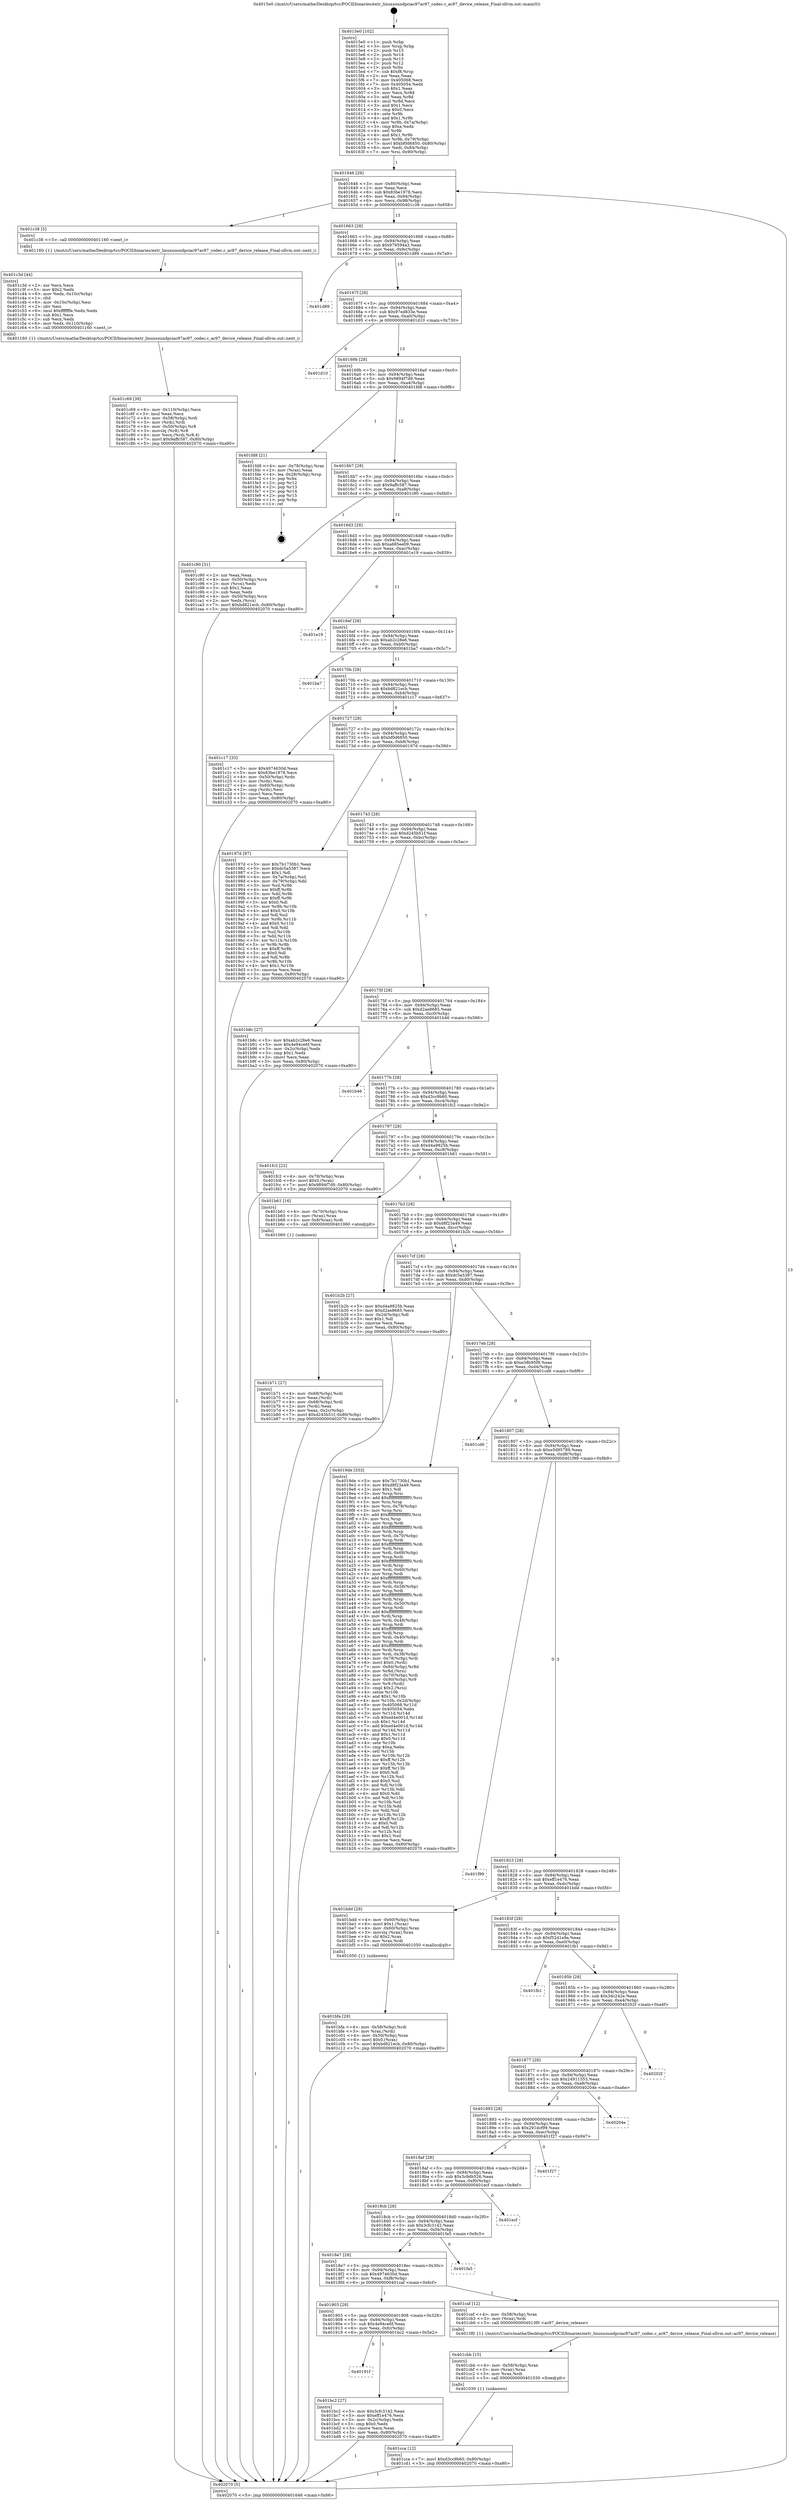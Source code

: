 digraph "0x4015e0" {
  label = "0x4015e0 (/mnt/c/Users/mathe/Desktop/tcc/POCII/binaries/extr_linuxsoundpciac97ac97_codec.c_ac97_device_release_Final-ollvm.out::main(0))"
  labelloc = "t"
  node[shape=record]

  Entry [label="",width=0.3,height=0.3,shape=circle,fillcolor=black,style=filled]
  "0x401646" [label="{
     0x401646 [29]\l
     | [instrs]\l
     &nbsp;&nbsp;0x401646 \<+3\>: mov -0x80(%rbp),%eax\l
     &nbsp;&nbsp;0x401649 \<+2\>: mov %eax,%ecx\l
     &nbsp;&nbsp;0x40164b \<+6\>: sub $0x83be1978,%ecx\l
     &nbsp;&nbsp;0x401651 \<+6\>: mov %eax,-0x94(%rbp)\l
     &nbsp;&nbsp;0x401657 \<+6\>: mov %ecx,-0x98(%rbp)\l
     &nbsp;&nbsp;0x40165d \<+6\>: je 0000000000401c38 \<main+0x658\>\l
  }"]
  "0x401c38" [label="{
     0x401c38 [5]\l
     | [instrs]\l
     &nbsp;&nbsp;0x401c38 \<+5\>: call 0000000000401160 \<next_i\>\l
     | [calls]\l
     &nbsp;&nbsp;0x401160 \{1\} (/mnt/c/Users/mathe/Desktop/tcc/POCII/binaries/extr_linuxsoundpciac97ac97_codec.c_ac97_device_release_Final-ollvm.out::next_i)\l
  }"]
  "0x401663" [label="{
     0x401663 [28]\l
     | [instrs]\l
     &nbsp;&nbsp;0x401663 \<+5\>: jmp 0000000000401668 \<main+0x88\>\l
     &nbsp;&nbsp;0x401668 \<+6\>: mov -0x94(%rbp),%eax\l
     &nbsp;&nbsp;0x40166e \<+5\>: sub $0x979594a3,%eax\l
     &nbsp;&nbsp;0x401673 \<+6\>: mov %eax,-0x9c(%rbp)\l
     &nbsp;&nbsp;0x401679 \<+6\>: je 0000000000401d89 \<main+0x7a9\>\l
  }"]
  Exit [label="",width=0.3,height=0.3,shape=circle,fillcolor=black,style=filled,peripheries=2]
  "0x401d89" [label="{
     0x401d89\l
  }", style=dashed]
  "0x40167f" [label="{
     0x40167f [28]\l
     | [instrs]\l
     &nbsp;&nbsp;0x40167f \<+5\>: jmp 0000000000401684 \<main+0xa4\>\l
     &nbsp;&nbsp;0x401684 \<+6\>: mov -0x94(%rbp),%eax\l
     &nbsp;&nbsp;0x40168a \<+5\>: sub $0x97ed833e,%eax\l
     &nbsp;&nbsp;0x40168f \<+6\>: mov %eax,-0xa0(%rbp)\l
     &nbsp;&nbsp;0x401695 \<+6\>: je 0000000000401d10 \<main+0x730\>\l
  }"]
  "0x401cca" [label="{
     0x401cca [12]\l
     | [instrs]\l
     &nbsp;&nbsp;0x401cca \<+7\>: movl $0xd3cc9b60,-0x80(%rbp)\l
     &nbsp;&nbsp;0x401cd1 \<+5\>: jmp 0000000000402070 \<main+0xa90\>\l
  }"]
  "0x401d10" [label="{
     0x401d10\l
  }", style=dashed]
  "0x40169b" [label="{
     0x40169b [28]\l
     | [instrs]\l
     &nbsp;&nbsp;0x40169b \<+5\>: jmp 00000000004016a0 \<main+0xc0\>\l
     &nbsp;&nbsp;0x4016a0 \<+6\>: mov -0x94(%rbp),%eax\l
     &nbsp;&nbsp;0x4016a6 \<+5\>: sub $0x9894f7d9,%eax\l
     &nbsp;&nbsp;0x4016ab \<+6\>: mov %eax,-0xa4(%rbp)\l
     &nbsp;&nbsp;0x4016b1 \<+6\>: je 0000000000401fd8 \<main+0x9f8\>\l
  }"]
  "0x401cbb" [label="{
     0x401cbb [15]\l
     | [instrs]\l
     &nbsp;&nbsp;0x401cbb \<+4\>: mov -0x58(%rbp),%rax\l
     &nbsp;&nbsp;0x401cbf \<+3\>: mov (%rax),%rax\l
     &nbsp;&nbsp;0x401cc2 \<+3\>: mov %rax,%rdi\l
     &nbsp;&nbsp;0x401cc5 \<+5\>: call 0000000000401030 \<free@plt\>\l
     | [calls]\l
     &nbsp;&nbsp;0x401030 \{1\} (unknown)\l
  }"]
  "0x401fd8" [label="{
     0x401fd8 [21]\l
     | [instrs]\l
     &nbsp;&nbsp;0x401fd8 \<+4\>: mov -0x78(%rbp),%rax\l
     &nbsp;&nbsp;0x401fdc \<+2\>: mov (%rax),%eax\l
     &nbsp;&nbsp;0x401fde \<+4\>: lea -0x28(%rbp),%rsp\l
     &nbsp;&nbsp;0x401fe2 \<+1\>: pop %rbx\l
     &nbsp;&nbsp;0x401fe3 \<+2\>: pop %r12\l
     &nbsp;&nbsp;0x401fe5 \<+2\>: pop %r13\l
     &nbsp;&nbsp;0x401fe7 \<+2\>: pop %r14\l
     &nbsp;&nbsp;0x401fe9 \<+2\>: pop %r15\l
     &nbsp;&nbsp;0x401feb \<+1\>: pop %rbp\l
     &nbsp;&nbsp;0x401fec \<+1\>: ret\l
  }"]
  "0x4016b7" [label="{
     0x4016b7 [28]\l
     | [instrs]\l
     &nbsp;&nbsp;0x4016b7 \<+5\>: jmp 00000000004016bc \<main+0xdc\>\l
     &nbsp;&nbsp;0x4016bc \<+6\>: mov -0x94(%rbp),%eax\l
     &nbsp;&nbsp;0x4016c2 \<+5\>: sub $0x9affc587,%eax\l
     &nbsp;&nbsp;0x4016c7 \<+6\>: mov %eax,-0xa8(%rbp)\l
     &nbsp;&nbsp;0x4016cd \<+6\>: je 0000000000401c90 \<main+0x6b0\>\l
  }"]
  "0x401c69" [label="{
     0x401c69 [39]\l
     | [instrs]\l
     &nbsp;&nbsp;0x401c69 \<+6\>: mov -0x110(%rbp),%ecx\l
     &nbsp;&nbsp;0x401c6f \<+3\>: imul %eax,%ecx\l
     &nbsp;&nbsp;0x401c72 \<+4\>: mov -0x58(%rbp),%rdi\l
     &nbsp;&nbsp;0x401c76 \<+3\>: mov (%rdi),%rdi\l
     &nbsp;&nbsp;0x401c79 \<+4\>: mov -0x50(%rbp),%r8\l
     &nbsp;&nbsp;0x401c7d \<+3\>: movslq (%r8),%r8\l
     &nbsp;&nbsp;0x401c80 \<+4\>: mov %ecx,(%rdi,%r8,4)\l
     &nbsp;&nbsp;0x401c84 \<+7\>: movl $0x9affc587,-0x80(%rbp)\l
     &nbsp;&nbsp;0x401c8b \<+5\>: jmp 0000000000402070 \<main+0xa90\>\l
  }"]
  "0x401c90" [label="{
     0x401c90 [31]\l
     | [instrs]\l
     &nbsp;&nbsp;0x401c90 \<+2\>: xor %eax,%eax\l
     &nbsp;&nbsp;0x401c92 \<+4\>: mov -0x50(%rbp),%rcx\l
     &nbsp;&nbsp;0x401c96 \<+2\>: mov (%rcx),%edx\l
     &nbsp;&nbsp;0x401c98 \<+3\>: sub $0x1,%eax\l
     &nbsp;&nbsp;0x401c9b \<+2\>: sub %eax,%edx\l
     &nbsp;&nbsp;0x401c9d \<+4\>: mov -0x50(%rbp),%rcx\l
     &nbsp;&nbsp;0x401ca1 \<+2\>: mov %edx,(%rcx)\l
     &nbsp;&nbsp;0x401ca3 \<+7\>: movl $0xbd821ecb,-0x80(%rbp)\l
     &nbsp;&nbsp;0x401caa \<+5\>: jmp 0000000000402070 \<main+0xa90\>\l
  }"]
  "0x4016d3" [label="{
     0x4016d3 [28]\l
     | [instrs]\l
     &nbsp;&nbsp;0x4016d3 \<+5\>: jmp 00000000004016d8 \<main+0xf8\>\l
     &nbsp;&nbsp;0x4016d8 \<+6\>: mov -0x94(%rbp),%eax\l
     &nbsp;&nbsp;0x4016de \<+5\>: sub $0xa685ee09,%eax\l
     &nbsp;&nbsp;0x4016e3 \<+6\>: mov %eax,-0xac(%rbp)\l
     &nbsp;&nbsp;0x4016e9 \<+6\>: je 0000000000401e19 \<main+0x839\>\l
  }"]
  "0x401c3d" [label="{
     0x401c3d [44]\l
     | [instrs]\l
     &nbsp;&nbsp;0x401c3d \<+2\>: xor %ecx,%ecx\l
     &nbsp;&nbsp;0x401c3f \<+5\>: mov $0x2,%edx\l
     &nbsp;&nbsp;0x401c44 \<+6\>: mov %edx,-0x10c(%rbp)\l
     &nbsp;&nbsp;0x401c4a \<+1\>: cltd\l
     &nbsp;&nbsp;0x401c4b \<+6\>: mov -0x10c(%rbp),%esi\l
     &nbsp;&nbsp;0x401c51 \<+2\>: idiv %esi\l
     &nbsp;&nbsp;0x401c53 \<+6\>: imul $0xfffffffe,%edx,%edx\l
     &nbsp;&nbsp;0x401c59 \<+3\>: sub $0x1,%ecx\l
     &nbsp;&nbsp;0x401c5c \<+2\>: sub %ecx,%edx\l
     &nbsp;&nbsp;0x401c5e \<+6\>: mov %edx,-0x110(%rbp)\l
     &nbsp;&nbsp;0x401c64 \<+5\>: call 0000000000401160 \<next_i\>\l
     | [calls]\l
     &nbsp;&nbsp;0x401160 \{1\} (/mnt/c/Users/mathe/Desktop/tcc/POCII/binaries/extr_linuxsoundpciac97ac97_codec.c_ac97_device_release_Final-ollvm.out::next_i)\l
  }"]
  "0x401e19" [label="{
     0x401e19\l
  }", style=dashed]
  "0x4016ef" [label="{
     0x4016ef [28]\l
     | [instrs]\l
     &nbsp;&nbsp;0x4016ef \<+5\>: jmp 00000000004016f4 \<main+0x114\>\l
     &nbsp;&nbsp;0x4016f4 \<+6\>: mov -0x94(%rbp),%eax\l
     &nbsp;&nbsp;0x4016fa \<+5\>: sub $0xab2c28e6,%eax\l
     &nbsp;&nbsp;0x4016ff \<+6\>: mov %eax,-0xb0(%rbp)\l
     &nbsp;&nbsp;0x401705 \<+6\>: je 0000000000401ba7 \<main+0x5c7\>\l
  }"]
  "0x401bfa" [label="{
     0x401bfa [29]\l
     | [instrs]\l
     &nbsp;&nbsp;0x401bfa \<+4\>: mov -0x58(%rbp),%rdi\l
     &nbsp;&nbsp;0x401bfe \<+3\>: mov %rax,(%rdi)\l
     &nbsp;&nbsp;0x401c01 \<+4\>: mov -0x50(%rbp),%rax\l
     &nbsp;&nbsp;0x401c05 \<+6\>: movl $0x0,(%rax)\l
     &nbsp;&nbsp;0x401c0b \<+7\>: movl $0xbd821ecb,-0x80(%rbp)\l
     &nbsp;&nbsp;0x401c12 \<+5\>: jmp 0000000000402070 \<main+0xa90\>\l
  }"]
  "0x401ba7" [label="{
     0x401ba7\l
  }", style=dashed]
  "0x40170b" [label="{
     0x40170b [28]\l
     | [instrs]\l
     &nbsp;&nbsp;0x40170b \<+5\>: jmp 0000000000401710 \<main+0x130\>\l
     &nbsp;&nbsp;0x401710 \<+6\>: mov -0x94(%rbp),%eax\l
     &nbsp;&nbsp;0x401716 \<+5\>: sub $0xbd821ecb,%eax\l
     &nbsp;&nbsp;0x40171b \<+6\>: mov %eax,-0xb4(%rbp)\l
     &nbsp;&nbsp;0x401721 \<+6\>: je 0000000000401c17 \<main+0x637\>\l
  }"]
  "0x40191f" [label="{
     0x40191f\l
  }", style=dashed]
  "0x401c17" [label="{
     0x401c17 [33]\l
     | [instrs]\l
     &nbsp;&nbsp;0x401c17 \<+5\>: mov $0x4974630d,%eax\l
     &nbsp;&nbsp;0x401c1c \<+5\>: mov $0x83be1978,%ecx\l
     &nbsp;&nbsp;0x401c21 \<+4\>: mov -0x50(%rbp),%rdx\l
     &nbsp;&nbsp;0x401c25 \<+2\>: mov (%rdx),%esi\l
     &nbsp;&nbsp;0x401c27 \<+4\>: mov -0x60(%rbp),%rdx\l
     &nbsp;&nbsp;0x401c2b \<+2\>: cmp (%rdx),%esi\l
     &nbsp;&nbsp;0x401c2d \<+3\>: cmovl %ecx,%eax\l
     &nbsp;&nbsp;0x401c30 \<+3\>: mov %eax,-0x80(%rbp)\l
     &nbsp;&nbsp;0x401c33 \<+5\>: jmp 0000000000402070 \<main+0xa90\>\l
  }"]
  "0x401727" [label="{
     0x401727 [28]\l
     | [instrs]\l
     &nbsp;&nbsp;0x401727 \<+5\>: jmp 000000000040172c \<main+0x14c\>\l
     &nbsp;&nbsp;0x40172c \<+6\>: mov -0x94(%rbp),%eax\l
     &nbsp;&nbsp;0x401732 \<+5\>: sub $0xbf0d6850,%eax\l
     &nbsp;&nbsp;0x401737 \<+6\>: mov %eax,-0xb8(%rbp)\l
     &nbsp;&nbsp;0x40173d \<+6\>: je 000000000040197d \<main+0x39d\>\l
  }"]
  "0x401bc2" [label="{
     0x401bc2 [27]\l
     | [instrs]\l
     &nbsp;&nbsp;0x401bc2 \<+5\>: mov $0x3cfc3142,%eax\l
     &nbsp;&nbsp;0x401bc7 \<+5\>: mov $0xeff1e476,%ecx\l
     &nbsp;&nbsp;0x401bcc \<+3\>: mov -0x2c(%rbp),%edx\l
     &nbsp;&nbsp;0x401bcf \<+3\>: cmp $0x0,%edx\l
     &nbsp;&nbsp;0x401bd2 \<+3\>: cmove %ecx,%eax\l
     &nbsp;&nbsp;0x401bd5 \<+3\>: mov %eax,-0x80(%rbp)\l
     &nbsp;&nbsp;0x401bd8 \<+5\>: jmp 0000000000402070 \<main+0xa90\>\l
  }"]
  "0x40197d" [label="{
     0x40197d [97]\l
     | [instrs]\l
     &nbsp;&nbsp;0x40197d \<+5\>: mov $0x7b1730b1,%eax\l
     &nbsp;&nbsp;0x401982 \<+5\>: mov $0xdc5a5387,%ecx\l
     &nbsp;&nbsp;0x401987 \<+2\>: mov $0x1,%dl\l
     &nbsp;&nbsp;0x401989 \<+4\>: mov -0x7a(%rbp),%sil\l
     &nbsp;&nbsp;0x40198d \<+4\>: mov -0x79(%rbp),%dil\l
     &nbsp;&nbsp;0x401991 \<+3\>: mov %sil,%r8b\l
     &nbsp;&nbsp;0x401994 \<+4\>: xor $0xff,%r8b\l
     &nbsp;&nbsp;0x401998 \<+3\>: mov %dil,%r9b\l
     &nbsp;&nbsp;0x40199b \<+4\>: xor $0xff,%r9b\l
     &nbsp;&nbsp;0x40199f \<+3\>: xor $0x0,%dl\l
     &nbsp;&nbsp;0x4019a2 \<+3\>: mov %r8b,%r10b\l
     &nbsp;&nbsp;0x4019a5 \<+4\>: and $0x0,%r10b\l
     &nbsp;&nbsp;0x4019a9 \<+3\>: and %dl,%sil\l
     &nbsp;&nbsp;0x4019ac \<+3\>: mov %r9b,%r11b\l
     &nbsp;&nbsp;0x4019af \<+4\>: and $0x0,%r11b\l
     &nbsp;&nbsp;0x4019b3 \<+3\>: and %dl,%dil\l
     &nbsp;&nbsp;0x4019b6 \<+3\>: or %sil,%r10b\l
     &nbsp;&nbsp;0x4019b9 \<+3\>: or %dil,%r11b\l
     &nbsp;&nbsp;0x4019bc \<+3\>: xor %r11b,%r10b\l
     &nbsp;&nbsp;0x4019bf \<+3\>: or %r9b,%r8b\l
     &nbsp;&nbsp;0x4019c2 \<+4\>: xor $0xff,%r8b\l
     &nbsp;&nbsp;0x4019c6 \<+3\>: or $0x0,%dl\l
     &nbsp;&nbsp;0x4019c9 \<+3\>: and %dl,%r8b\l
     &nbsp;&nbsp;0x4019cc \<+3\>: or %r8b,%r10b\l
     &nbsp;&nbsp;0x4019cf \<+4\>: test $0x1,%r10b\l
     &nbsp;&nbsp;0x4019d3 \<+3\>: cmovne %ecx,%eax\l
     &nbsp;&nbsp;0x4019d6 \<+3\>: mov %eax,-0x80(%rbp)\l
     &nbsp;&nbsp;0x4019d9 \<+5\>: jmp 0000000000402070 \<main+0xa90\>\l
  }"]
  "0x401743" [label="{
     0x401743 [28]\l
     | [instrs]\l
     &nbsp;&nbsp;0x401743 \<+5\>: jmp 0000000000401748 \<main+0x168\>\l
     &nbsp;&nbsp;0x401748 \<+6\>: mov -0x94(%rbp),%eax\l
     &nbsp;&nbsp;0x40174e \<+5\>: sub $0xd245b51f,%eax\l
     &nbsp;&nbsp;0x401753 \<+6\>: mov %eax,-0xbc(%rbp)\l
     &nbsp;&nbsp;0x401759 \<+6\>: je 0000000000401b8c \<main+0x5ac\>\l
  }"]
  "0x402070" [label="{
     0x402070 [5]\l
     | [instrs]\l
     &nbsp;&nbsp;0x402070 \<+5\>: jmp 0000000000401646 \<main+0x66\>\l
  }"]
  "0x4015e0" [label="{
     0x4015e0 [102]\l
     | [instrs]\l
     &nbsp;&nbsp;0x4015e0 \<+1\>: push %rbp\l
     &nbsp;&nbsp;0x4015e1 \<+3\>: mov %rsp,%rbp\l
     &nbsp;&nbsp;0x4015e4 \<+2\>: push %r15\l
     &nbsp;&nbsp;0x4015e6 \<+2\>: push %r14\l
     &nbsp;&nbsp;0x4015e8 \<+2\>: push %r13\l
     &nbsp;&nbsp;0x4015ea \<+2\>: push %r12\l
     &nbsp;&nbsp;0x4015ec \<+1\>: push %rbx\l
     &nbsp;&nbsp;0x4015ed \<+7\>: sub $0xf8,%rsp\l
     &nbsp;&nbsp;0x4015f4 \<+2\>: xor %eax,%eax\l
     &nbsp;&nbsp;0x4015f6 \<+7\>: mov 0x405068,%ecx\l
     &nbsp;&nbsp;0x4015fd \<+7\>: mov 0x405054,%edx\l
     &nbsp;&nbsp;0x401604 \<+3\>: sub $0x1,%eax\l
     &nbsp;&nbsp;0x401607 \<+3\>: mov %ecx,%r8d\l
     &nbsp;&nbsp;0x40160a \<+3\>: add %eax,%r8d\l
     &nbsp;&nbsp;0x40160d \<+4\>: imul %r8d,%ecx\l
     &nbsp;&nbsp;0x401611 \<+3\>: and $0x1,%ecx\l
     &nbsp;&nbsp;0x401614 \<+3\>: cmp $0x0,%ecx\l
     &nbsp;&nbsp;0x401617 \<+4\>: sete %r9b\l
     &nbsp;&nbsp;0x40161b \<+4\>: and $0x1,%r9b\l
     &nbsp;&nbsp;0x40161f \<+4\>: mov %r9b,-0x7a(%rbp)\l
     &nbsp;&nbsp;0x401623 \<+3\>: cmp $0xa,%edx\l
     &nbsp;&nbsp;0x401626 \<+4\>: setl %r9b\l
     &nbsp;&nbsp;0x40162a \<+4\>: and $0x1,%r9b\l
     &nbsp;&nbsp;0x40162e \<+4\>: mov %r9b,-0x79(%rbp)\l
     &nbsp;&nbsp;0x401632 \<+7\>: movl $0xbf0d6850,-0x80(%rbp)\l
     &nbsp;&nbsp;0x401639 \<+6\>: mov %edi,-0x84(%rbp)\l
     &nbsp;&nbsp;0x40163f \<+7\>: mov %rsi,-0x90(%rbp)\l
  }"]
  "0x401903" [label="{
     0x401903 [28]\l
     | [instrs]\l
     &nbsp;&nbsp;0x401903 \<+5\>: jmp 0000000000401908 \<main+0x328\>\l
     &nbsp;&nbsp;0x401908 \<+6\>: mov -0x94(%rbp),%eax\l
     &nbsp;&nbsp;0x40190e \<+5\>: sub $0x4e94ce6f,%eax\l
     &nbsp;&nbsp;0x401913 \<+6\>: mov %eax,-0xfc(%rbp)\l
     &nbsp;&nbsp;0x401919 \<+6\>: je 0000000000401bc2 \<main+0x5e2\>\l
  }"]
  "0x401b8c" [label="{
     0x401b8c [27]\l
     | [instrs]\l
     &nbsp;&nbsp;0x401b8c \<+5\>: mov $0xab2c28e6,%eax\l
     &nbsp;&nbsp;0x401b91 \<+5\>: mov $0x4e94ce6f,%ecx\l
     &nbsp;&nbsp;0x401b96 \<+3\>: mov -0x2c(%rbp),%edx\l
     &nbsp;&nbsp;0x401b99 \<+3\>: cmp $0x1,%edx\l
     &nbsp;&nbsp;0x401b9c \<+3\>: cmovl %ecx,%eax\l
     &nbsp;&nbsp;0x401b9f \<+3\>: mov %eax,-0x80(%rbp)\l
     &nbsp;&nbsp;0x401ba2 \<+5\>: jmp 0000000000402070 \<main+0xa90\>\l
  }"]
  "0x40175f" [label="{
     0x40175f [28]\l
     | [instrs]\l
     &nbsp;&nbsp;0x40175f \<+5\>: jmp 0000000000401764 \<main+0x184\>\l
     &nbsp;&nbsp;0x401764 \<+6\>: mov -0x94(%rbp),%eax\l
     &nbsp;&nbsp;0x40176a \<+5\>: sub $0xd2ae8685,%eax\l
     &nbsp;&nbsp;0x40176f \<+6\>: mov %eax,-0xc0(%rbp)\l
     &nbsp;&nbsp;0x401775 \<+6\>: je 0000000000401b46 \<main+0x566\>\l
  }"]
  "0x401caf" [label="{
     0x401caf [12]\l
     | [instrs]\l
     &nbsp;&nbsp;0x401caf \<+4\>: mov -0x58(%rbp),%rax\l
     &nbsp;&nbsp;0x401cb3 \<+3\>: mov (%rax),%rdi\l
     &nbsp;&nbsp;0x401cb6 \<+5\>: call 00000000004013f0 \<ac97_device_release\>\l
     | [calls]\l
     &nbsp;&nbsp;0x4013f0 \{1\} (/mnt/c/Users/mathe/Desktop/tcc/POCII/binaries/extr_linuxsoundpciac97ac97_codec.c_ac97_device_release_Final-ollvm.out::ac97_device_release)\l
  }"]
  "0x401b46" [label="{
     0x401b46\l
  }", style=dashed]
  "0x40177b" [label="{
     0x40177b [28]\l
     | [instrs]\l
     &nbsp;&nbsp;0x40177b \<+5\>: jmp 0000000000401780 \<main+0x1a0\>\l
     &nbsp;&nbsp;0x401780 \<+6\>: mov -0x94(%rbp),%eax\l
     &nbsp;&nbsp;0x401786 \<+5\>: sub $0xd3cc9b60,%eax\l
     &nbsp;&nbsp;0x40178b \<+6\>: mov %eax,-0xc4(%rbp)\l
     &nbsp;&nbsp;0x401791 \<+6\>: je 0000000000401fc2 \<main+0x9e2\>\l
  }"]
  "0x4018e7" [label="{
     0x4018e7 [28]\l
     | [instrs]\l
     &nbsp;&nbsp;0x4018e7 \<+5\>: jmp 00000000004018ec \<main+0x30c\>\l
     &nbsp;&nbsp;0x4018ec \<+6\>: mov -0x94(%rbp),%eax\l
     &nbsp;&nbsp;0x4018f2 \<+5\>: sub $0x4974630d,%eax\l
     &nbsp;&nbsp;0x4018f7 \<+6\>: mov %eax,-0xf8(%rbp)\l
     &nbsp;&nbsp;0x4018fd \<+6\>: je 0000000000401caf \<main+0x6cf\>\l
  }"]
  "0x401fc2" [label="{
     0x401fc2 [22]\l
     | [instrs]\l
     &nbsp;&nbsp;0x401fc2 \<+4\>: mov -0x78(%rbp),%rax\l
     &nbsp;&nbsp;0x401fc6 \<+6\>: movl $0x0,(%rax)\l
     &nbsp;&nbsp;0x401fcc \<+7\>: movl $0x9894f7d9,-0x80(%rbp)\l
     &nbsp;&nbsp;0x401fd3 \<+5\>: jmp 0000000000402070 \<main+0xa90\>\l
  }"]
  "0x401797" [label="{
     0x401797 [28]\l
     | [instrs]\l
     &nbsp;&nbsp;0x401797 \<+5\>: jmp 000000000040179c \<main+0x1bc\>\l
     &nbsp;&nbsp;0x40179c \<+6\>: mov -0x94(%rbp),%eax\l
     &nbsp;&nbsp;0x4017a2 \<+5\>: sub $0xd4a9825b,%eax\l
     &nbsp;&nbsp;0x4017a7 \<+6\>: mov %eax,-0xc8(%rbp)\l
     &nbsp;&nbsp;0x4017ad \<+6\>: je 0000000000401b61 \<main+0x581\>\l
  }"]
  "0x401fa5" [label="{
     0x401fa5\l
  }", style=dashed]
  "0x401b61" [label="{
     0x401b61 [16]\l
     | [instrs]\l
     &nbsp;&nbsp;0x401b61 \<+4\>: mov -0x70(%rbp),%rax\l
     &nbsp;&nbsp;0x401b65 \<+3\>: mov (%rax),%rax\l
     &nbsp;&nbsp;0x401b68 \<+4\>: mov 0x8(%rax),%rdi\l
     &nbsp;&nbsp;0x401b6c \<+5\>: call 0000000000401060 \<atoi@plt\>\l
     | [calls]\l
     &nbsp;&nbsp;0x401060 \{1\} (unknown)\l
  }"]
  "0x4017b3" [label="{
     0x4017b3 [28]\l
     | [instrs]\l
     &nbsp;&nbsp;0x4017b3 \<+5\>: jmp 00000000004017b8 \<main+0x1d8\>\l
     &nbsp;&nbsp;0x4017b8 \<+6\>: mov -0x94(%rbp),%eax\l
     &nbsp;&nbsp;0x4017be \<+5\>: sub $0xd8f23a49,%eax\l
     &nbsp;&nbsp;0x4017c3 \<+6\>: mov %eax,-0xcc(%rbp)\l
     &nbsp;&nbsp;0x4017c9 \<+6\>: je 0000000000401b2b \<main+0x54b\>\l
  }"]
  "0x4018cb" [label="{
     0x4018cb [28]\l
     | [instrs]\l
     &nbsp;&nbsp;0x4018cb \<+5\>: jmp 00000000004018d0 \<main+0x2f0\>\l
     &nbsp;&nbsp;0x4018d0 \<+6\>: mov -0x94(%rbp),%eax\l
     &nbsp;&nbsp;0x4018d6 \<+5\>: sub $0x3cfc3142,%eax\l
     &nbsp;&nbsp;0x4018db \<+6\>: mov %eax,-0xf4(%rbp)\l
     &nbsp;&nbsp;0x4018e1 \<+6\>: je 0000000000401fa5 \<main+0x9c5\>\l
  }"]
  "0x401b2b" [label="{
     0x401b2b [27]\l
     | [instrs]\l
     &nbsp;&nbsp;0x401b2b \<+5\>: mov $0xd4a9825b,%eax\l
     &nbsp;&nbsp;0x401b30 \<+5\>: mov $0xd2ae8685,%ecx\l
     &nbsp;&nbsp;0x401b35 \<+3\>: mov -0x2d(%rbp),%dl\l
     &nbsp;&nbsp;0x401b38 \<+3\>: test $0x1,%dl\l
     &nbsp;&nbsp;0x401b3b \<+3\>: cmovne %ecx,%eax\l
     &nbsp;&nbsp;0x401b3e \<+3\>: mov %eax,-0x80(%rbp)\l
     &nbsp;&nbsp;0x401b41 \<+5\>: jmp 0000000000402070 \<main+0xa90\>\l
  }"]
  "0x4017cf" [label="{
     0x4017cf [28]\l
     | [instrs]\l
     &nbsp;&nbsp;0x4017cf \<+5\>: jmp 00000000004017d4 \<main+0x1f4\>\l
     &nbsp;&nbsp;0x4017d4 \<+6\>: mov -0x94(%rbp),%eax\l
     &nbsp;&nbsp;0x4017da \<+5\>: sub $0xdc5a5387,%eax\l
     &nbsp;&nbsp;0x4017df \<+6\>: mov %eax,-0xd0(%rbp)\l
     &nbsp;&nbsp;0x4017e5 \<+6\>: je 00000000004019de \<main+0x3fe\>\l
  }"]
  "0x401ecf" [label="{
     0x401ecf\l
  }", style=dashed]
  "0x4019de" [label="{
     0x4019de [333]\l
     | [instrs]\l
     &nbsp;&nbsp;0x4019de \<+5\>: mov $0x7b1730b1,%eax\l
     &nbsp;&nbsp;0x4019e3 \<+5\>: mov $0xd8f23a49,%ecx\l
     &nbsp;&nbsp;0x4019e8 \<+2\>: mov $0x1,%dl\l
     &nbsp;&nbsp;0x4019ea \<+3\>: mov %rsp,%rsi\l
     &nbsp;&nbsp;0x4019ed \<+4\>: add $0xfffffffffffffff0,%rsi\l
     &nbsp;&nbsp;0x4019f1 \<+3\>: mov %rsi,%rsp\l
     &nbsp;&nbsp;0x4019f4 \<+4\>: mov %rsi,-0x78(%rbp)\l
     &nbsp;&nbsp;0x4019f8 \<+3\>: mov %rsp,%rsi\l
     &nbsp;&nbsp;0x4019fb \<+4\>: add $0xfffffffffffffff0,%rsi\l
     &nbsp;&nbsp;0x4019ff \<+3\>: mov %rsi,%rsp\l
     &nbsp;&nbsp;0x401a02 \<+3\>: mov %rsp,%rdi\l
     &nbsp;&nbsp;0x401a05 \<+4\>: add $0xfffffffffffffff0,%rdi\l
     &nbsp;&nbsp;0x401a09 \<+3\>: mov %rdi,%rsp\l
     &nbsp;&nbsp;0x401a0c \<+4\>: mov %rdi,-0x70(%rbp)\l
     &nbsp;&nbsp;0x401a10 \<+3\>: mov %rsp,%rdi\l
     &nbsp;&nbsp;0x401a13 \<+4\>: add $0xfffffffffffffff0,%rdi\l
     &nbsp;&nbsp;0x401a17 \<+3\>: mov %rdi,%rsp\l
     &nbsp;&nbsp;0x401a1a \<+4\>: mov %rdi,-0x68(%rbp)\l
     &nbsp;&nbsp;0x401a1e \<+3\>: mov %rsp,%rdi\l
     &nbsp;&nbsp;0x401a21 \<+4\>: add $0xfffffffffffffff0,%rdi\l
     &nbsp;&nbsp;0x401a25 \<+3\>: mov %rdi,%rsp\l
     &nbsp;&nbsp;0x401a28 \<+4\>: mov %rdi,-0x60(%rbp)\l
     &nbsp;&nbsp;0x401a2c \<+3\>: mov %rsp,%rdi\l
     &nbsp;&nbsp;0x401a2f \<+4\>: add $0xfffffffffffffff0,%rdi\l
     &nbsp;&nbsp;0x401a33 \<+3\>: mov %rdi,%rsp\l
     &nbsp;&nbsp;0x401a36 \<+4\>: mov %rdi,-0x58(%rbp)\l
     &nbsp;&nbsp;0x401a3a \<+3\>: mov %rsp,%rdi\l
     &nbsp;&nbsp;0x401a3d \<+4\>: add $0xfffffffffffffff0,%rdi\l
     &nbsp;&nbsp;0x401a41 \<+3\>: mov %rdi,%rsp\l
     &nbsp;&nbsp;0x401a44 \<+4\>: mov %rdi,-0x50(%rbp)\l
     &nbsp;&nbsp;0x401a48 \<+3\>: mov %rsp,%rdi\l
     &nbsp;&nbsp;0x401a4b \<+4\>: add $0xfffffffffffffff0,%rdi\l
     &nbsp;&nbsp;0x401a4f \<+3\>: mov %rdi,%rsp\l
     &nbsp;&nbsp;0x401a52 \<+4\>: mov %rdi,-0x48(%rbp)\l
     &nbsp;&nbsp;0x401a56 \<+3\>: mov %rsp,%rdi\l
     &nbsp;&nbsp;0x401a59 \<+4\>: add $0xfffffffffffffff0,%rdi\l
     &nbsp;&nbsp;0x401a5d \<+3\>: mov %rdi,%rsp\l
     &nbsp;&nbsp;0x401a60 \<+4\>: mov %rdi,-0x40(%rbp)\l
     &nbsp;&nbsp;0x401a64 \<+3\>: mov %rsp,%rdi\l
     &nbsp;&nbsp;0x401a67 \<+4\>: add $0xfffffffffffffff0,%rdi\l
     &nbsp;&nbsp;0x401a6b \<+3\>: mov %rdi,%rsp\l
     &nbsp;&nbsp;0x401a6e \<+4\>: mov %rdi,-0x38(%rbp)\l
     &nbsp;&nbsp;0x401a72 \<+4\>: mov -0x78(%rbp),%rdi\l
     &nbsp;&nbsp;0x401a76 \<+6\>: movl $0x0,(%rdi)\l
     &nbsp;&nbsp;0x401a7c \<+7\>: mov -0x84(%rbp),%r8d\l
     &nbsp;&nbsp;0x401a83 \<+3\>: mov %r8d,(%rsi)\l
     &nbsp;&nbsp;0x401a86 \<+4\>: mov -0x70(%rbp),%rdi\l
     &nbsp;&nbsp;0x401a8a \<+7\>: mov -0x90(%rbp),%r9\l
     &nbsp;&nbsp;0x401a91 \<+3\>: mov %r9,(%rdi)\l
     &nbsp;&nbsp;0x401a94 \<+3\>: cmpl $0x2,(%rsi)\l
     &nbsp;&nbsp;0x401a97 \<+4\>: setne %r10b\l
     &nbsp;&nbsp;0x401a9b \<+4\>: and $0x1,%r10b\l
     &nbsp;&nbsp;0x401a9f \<+4\>: mov %r10b,-0x2d(%rbp)\l
     &nbsp;&nbsp;0x401aa3 \<+8\>: mov 0x405068,%r11d\l
     &nbsp;&nbsp;0x401aab \<+7\>: mov 0x405054,%ebx\l
     &nbsp;&nbsp;0x401ab2 \<+3\>: mov %r11d,%r14d\l
     &nbsp;&nbsp;0x401ab5 \<+7\>: sub $0xed4e001d,%r14d\l
     &nbsp;&nbsp;0x401abc \<+4\>: sub $0x1,%r14d\l
     &nbsp;&nbsp;0x401ac0 \<+7\>: add $0xed4e001d,%r14d\l
     &nbsp;&nbsp;0x401ac7 \<+4\>: imul %r14d,%r11d\l
     &nbsp;&nbsp;0x401acb \<+4\>: and $0x1,%r11d\l
     &nbsp;&nbsp;0x401acf \<+4\>: cmp $0x0,%r11d\l
     &nbsp;&nbsp;0x401ad3 \<+4\>: sete %r10b\l
     &nbsp;&nbsp;0x401ad7 \<+3\>: cmp $0xa,%ebx\l
     &nbsp;&nbsp;0x401ada \<+4\>: setl %r15b\l
     &nbsp;&nbsp;0x401ade \<+3\>: mov %r10b,%r12b\l
     &nbsp;&nbsp;0x401ae1 \<+4\>: xor $0xff,%r12b\l
     &nbsp;&nbsp;0x401ae5 \<+3\>: mov %r15b,%r13b\l
     &nbsp;&nbsp;0x401ae8 \<+4\>: xor $0xff,%r13b\l
     &nbsp;&nbsp;0x401aec \<+3\>: xor $0x0,%dl\l
     &nbsp;&nbsp;0x401aef \<+3\>: mov %r12b,%sil\l
     &nbsp;&nbsp;0x401af2 \<+4\>: and $0x0,%sil\l
     &nbsp;&nbsp;0x401af6 \<+3\>: and %dl,%r10b\l
     &nbsp;&nbsp;0x401af9 \<+3\>: mov %r13b,%dil\l
     &nbsp;&nbsp;0x401afc \<+4\>: and $0x0,%dil\l
     &nbsp;&nbsp;0x401b00 \<+3\>: and %dl,%r15b\l
     &nbsp;&nbsp;0x401b03 \<+3\>: or %r10b,%sil\l
     &nbsp;&nbsp;0x401b06 \<+3\>: or %r15b,%dil\l
     &nbsp;&nbsp;0x401b09 \<+3\>: xor %dil,%sil\l
     &nbsp;&nbsp;0x401b0c \<+3\>: or %r13b,%r12b\l
     &nbsp;&nbsp;0x401b0f \<+4\>: xor $0xff,%r12b\l
     &nbsp;&nbsp;0x401b13 \<+3\>: or $0x0,%dl\l
     &nbsp;&nbsp;0x401b16 \<+3\>: and %dl,%r12b\l
     &nbsp;&nbsp;0x401b19 \<+3\>: or %r12b,%sil\l
     &nbsp;&nbsp;0x401b1c \<+4\>: test $0x1,%sil\l
     &nbsp;&nbsp;0x401b20 \<+3\>: cmovne %ecx,%eax\l
     &nbsp;&nbsp;0x401b23 \<+3\>: mov %eax,-0x80(%rbp)\l
     &nbsp;&nbsp;0x401b26 \<+5\>: jmp 0000000000402070 \<main+0xa90\>\l
  }"]
  "0x4017eb" [label="{
     0x4017eb [28]\l
     | [instrs]\l
     &nbsp;&nbsp;0x4017eb \<+5\>: jmp 00000000004017f0 \<main+0x210\>\l
     &nbsp;&nbsp;0x4017f0 \<+6\>: mov -0x94(%rbp),%eax\l
     &nbsp;&nbsp;0x4017f6 \<+5\>: sub $0xe38b95f9,%eax\l
     &nbsp;&nbsp;0x4017fb \<+6\>: mov %eax,-0xd4(%rbp)\l
     &nbsp;&nbsp;0x401801 \<+6\>: je 0000000000401cd6 \<main+0x6f6\>\l
  }"]
  "0x4018af" [label="{
     0x4018af [28]\l
     | [instrs]\l
     &nbsp;&nbsp;0x4018af \<+5\>: jmp 00000000004018b4 \<main+0x2d4\>\l
     &nbsp;&nbsp;0x4018b4 \<+6\>: mov -0x94(%rbp),%eax\l
     &nbsp;&nbsp;0x4018ba \<+5\>: sub $0x3c9db526,%eax\l
     &nbsp;&nbsp;0x4018bf \<+6\>: mov %eax,-0xf0(%rbp)\l
     &nbsp;&nbsp;0x4018c5 \<+6\>: je 0000000000401ecf \<main+0x8ef\>\l
  }"]
  "0x401b71" [label="{
     0x401b71 [27]\l
     | [instrs]\l
     &nbsp;&nbsp;0x401b71 \<+4\>: mov -0x68(%rbp),%rdi\l
     &nbsp;&nbsp;0x401b75 \<+2\>: mov %eax,(%rdi)\l
     &nbsp;&nbsp;0x401b77 \<+4\>: mov -0x68(%rbp),%rdi\l
     &nbsp;&nbsp;0x401b7b \<+2\>: mov (%rdi),%eax\l
     &nbsp;&nbsp;0x401b7d \<+3\>: mov %eax,-0x2c(%rbp)\l
     &nbsp;&nbsp;0x401b80 \<+7\>: movl $0xd245b51f,-0x80(%rbp)\l
     &nbsp;&nbsp;0x401b87 \<+5\>: jmp 0000000000402070 \<main+0xa90\>\l
  }"]
  "0x401f27" [label="{
     0x401f27\l
  }", style=dashed]
  "0x401cd6" [label="{
     0x401cd6\l
  }", style=dashed]
  "0x401807" [label="{
     0x401807 [28]\l
     | [instrs]\l
     &nbsp;&nbsp;0x401807 \<+5\>: jmp 000000000040180c \<main+0x22c\>\l
     &nbsp;&nbsp;0x40180c \<+6\>: mov -0x94(%rbp),%eax\l
     &nbsp;&nbsp;0x401812 \<+5\>: sub $0xe5d95789,%eax\l
     &nbsp;&nbsp;0x401817 \<+6\>: mov %eax,-0xd8(%rbp)\l
     &nbsp;&nbsp;0x40181d \<+6\>: je 0000000000401f99 \<main+0x9b9\>\l
  }"]
  "0x401893" [label="{
     0x401893 [28]\l
     | [instrs]\l
     &nbsp;&nbsp;0x401893 \<+5\>: jmp 0000000000401898 \<main+0x2b8\>\l
     &nbsp;&nbsp;0x401898 \<+6\>: mov -0x94(%rbp),%eax\l
     &nbsp;&nbsp;0x40189e \<+5\>: sub $0x291dcf99,%eax\l
     &nbsp;&nbsp;0x4018a3 \<+6\>: mov %eax,-0xec(%rbp)\l
     &nbsp;&nbsp;0x4018a9 \<+6\>: je 0000000000401f27 \<main+0x947\>\l
  }"]
  "0x401f99" [label="{
     0x401f99\l
  }", style=dashed]
  "0x401823" [label="{
     0x401823 [28]\l
     | [instrs]\l
     &nbsp;&nbsp;0x401823 \<+5\>: jmp 0000000000401828 \<main+0x248\>\l
     &nbsp;&nbsp;0x401828 \<+6\>: mov -0x94(%rbp),%eax\l
     &nbsp;&nbsp;0x40182e \<+5\>: sub $0xeff1e476,%eax\l
     &nbsp;&nbsp;0x401833 \<+6\>: mov %eax,-0xdc(%rbp)\l
     &nbsp;&nbsp;0x401839 \<+6\>: je 0000000000401bdd \<main+0x5fd\>\l
  }"]
  "0x40204e" [label="{
     0x40204e\l
  }", style=dashed]
  "0x401bdd" [label="{
     0x401bdd [29]\l
     | [instrs]\l
     &nbsp;&nbsp;0x401bdd \<+4\>: mov -0x60(%rbp),%rax\l
     &nbsp;&nbsp;0x401be1 \<+6\>: movl $0x1,(%rax)\l
     &nbsp;&nbsp;0x401be7 \<+4\>: mov -0x60(%rbp),%rax\l
     &nbsp;&nbsp;0x401beb \<+3\>: movslq (%rax),%rax\l
     &nbsp;&nbsp;0x401bee \<+4\>: shl $0x2,%rax\l
     &nbsp;&nbsp;0x401bf2 \<+3\>: mov %rax,%rdi\l
     &nbsp;&nbsp;0x401bf5 \<+5\>: call 0000000000401050 \<malloc@plt\>\l
     | [calls]\l
     &nbsp;&nbsp;0x401050 \{1\} (unknown)\l
  }"]
  "0x40183f" [label="{
     0x40183f [28]\l
     | [instrs]\l
     &nbsp;&nbsp;0x40183f \<+5\>: jmp 0000000000401844 \<main+0x264\>\l
     &nbsp;&nbsp;0x401844 \<+6\>: mov -0x94(%rbp),%eax\l
     &nbsp;&nbsp;0x40184a \<+5\>: sub $0xf52d1e9a,%eax\l
     &nbsp;&nbsp;0x40184f \<+6\>: mov %eax,-0xe0(%rbp)\l
     &nbsp;&nbsp;0x401855 \<+6\>: je 0000000000401fb1 \<main+0x9d1\>\l
  }"]
  "0x401877" [label="{
     0x401877 [28]\l
     | [instrs]\l
     &nbsp;&nbsp;0x401877 \<+5\>: jmp 000000000040187c \<main+0x29c\>\l
     &nbsp;&nbsp;0x40187c \<+6\>: mov -0x94(%rbp),%eax\l
     &nbsp;&nbsp;0x401882 \<+5\>: sub $0x24911553,%eax\l
     &nbsp;&nbsp;0x401887 \<+6\>: mov %eax,-0xe8(%rbp)\l
     &nbsp;&nbsp;0x40188d \<+6\>: je 000000000040204e \<main+0xa6e\>\l
  }"]
  "0x401fb1" [label="{
     0x401fb1\l
  }", style=dashed]
  "0x40185b" [label="{
     0x40185b [28]\l
     | [instrs]\l
     &nbsp;&nbsp;0x40185b \<+5\>: jmp 0000000000401860 \<main+0x280\>\l
     &nbsp;&nbsp;0x401860 \<+6\>: mov -0x94(%rbp),%eax\l
     &nbsp;&nbsp;0x401866 \<+5\>: sub $0x3dc242e,%eax\l
     &nbsp;&nbsp;0x40186b \<+6\>: mov %eax,-0xe4(%rbp)\l
     &nbsp;&nbsp;0x401871 \<+6\>: je 000000000040202f \<main+0xa4f\>\l
  }"]
  "0x40202f" [label="{
     0x40202f\l
  }", style=dashed]
  Entry -> "0x4015e0" [label=" 1"]
  "0x401646" -> "0x401c38" [label=" 1"]
  "0x401646" -> "0x401663" [label=" 13"]
  "0x401fd8" -> Exit [label=" 1"]
  "0x401663" -> "0x401d89" [label=" 0"]
  "0x401663" -> "0x40167f" [label=" 13"]
  "0x401fc2" -> "0x402070" [label=" 1"]
  "0x40167f" -> "0x401d10" [label=" 0"]
  "0x40167f" -> "0x40169b" [label=" 13"]
  "0x401cca" -> "0x402070" [label=" 1"]
  "0x40169b" -> "0x401fd8" [label=" 1"]
  "0x40169b" -> "0x4016b7" [label=" 12"]
  "0x401cbb" -> "0x401cca" [label=" 1"]
  "0x4016b7" -> "0x401c90" [label=" 1"]
  "0x4016b7" -> "0x4016d3" [label=" 11"]
  "0x401caf" -> "0x401cbb" [label=" 1"]
  "0x4016d3" -> "0x401e19" [label=" 0"]
  "0x4016d3" -> "0x4016ef" [label=" 11"]
  "0x401c90" -> "0x402070" [label=" 1"]
  "0x4016ef" -> "0x401ba7" [label=" 0"]
  "0x4016ef" -> "0x40170b" [label=" 11"]
  "0x401c69" -> "0x402070" [label=" 1"]
  "0x40170b" -> "0x401c17" [label=" 2"]
  "0x40170b" -> "0x401727" [label=" 9"]
  "0x401c3d" -> "0x401c69" [label=" 1"]
  "0x401727" -> "0x40197d" [label=" 1"]
  "0x401727" -> "0x401743" [label=" 8"]
  "0x40197d" -> "0x402070" [label=" 1"]
  "0x4015e0" -> "0x401646" [label=" 1"]
  "0x402070" -> "0x401646" [label=" 13"]
  "0x401c38" -> "0x401c3d" [label=" 1"]
  "0x401743" -> "0x401b8c" [label=" 1"]
  "0x401743" -> "0x40175f" [label=" 7"]
  "0x401bfa" -> "0x402070" [label=" 1"]
  "0x40175f" -> "0x401b46" [label=" 0"]
  "0x40175f" -> "0x40177b" [label=" 7"]
  "0x401bdd" -> "0x401bfa" [label=" 1"]
  "0x40177b" -> "0x401fc2" [label=" 1"]
  "0x40177b" -> "0x401797" [label=" 6"]
  "0x401903" -> "0x40191f" [label=" 0"]
  "0x401797" -> "0x401b61" [label=" 1"]
  "0x401797" -> "0x4017b3" [label=" 5"]
  "0x401903" -> "0x401bc2" [label=" 1"]
  "0x4017b3" -> "0x401b2b" [label=" 1"]
  "0x4017b3" -> "0x4017cf" [label=" 4"]
  "0x4018e7" -> "0x401903" [label=" 1"]
  "0x4017cf" -> "0x4019de" [label=" 1"]
  "0x4017cf" -> "0x4017eb" [label=" 3"]
  "0x4018e7" -> "0x401caf" [label=" 1"]
  "0x4019de" -> "0x402070" [label=" 1"]
  "0x401b2b" -> "0x402070" [label=" 1"]
  "0x401b61" -> "0x401b71" [label=" 1"]
  "0x401b71" -> "0x402070" [label=" 1"]
  "0x401b8c" -> "0x402070" [label=" 1"]
  "0x4018cb" -> "0x4018e7" [label=" 2"]
  "0x4017eb" -> "0x401cd6" [label=" 0"]
  "0x4017eb" -> "0x401807" [label=" 3"]
  "0x4018cb" -> "0x401fa5" [label=" 0"]
  "0x401807" -> "0x401f99" [label=" 0"]
  "0x401807" -> "0x401823" [label=" 3"]
  "0x4018af" -> "0x4018cb" [label=" 2"]
  "0x401823" -> "0x401bdd" [label=" 1"]
  "0x401823" -> "0x40183f" [label=" 2"]
  "0x4018af" -> "0x401ecf" [label=" 0"]
  "0x40183f" -> "0x401fb1" [label=" 0"]
  "0x40183f" -> "0x40185b" [label=" 2"]
  "0x401893" -> "0x4018af" [label=" 2"]
  "0x40185b" -> "0x40202f" [label=" 0"]
  "0x40185b" -> "0x401877" [label=" 2"]
  "0x401bc2" -> "0x402070" [label=" 1"]
  "0x401877" -> "0x40204e" [label=" 0"]
  "0x401877" -> "0x401893" [label=" 2"]
  "0x401c17" -> "0x402070" [label=" 2"]
  "0x401893" -> "0x401f27" [label=" 0"]
}
